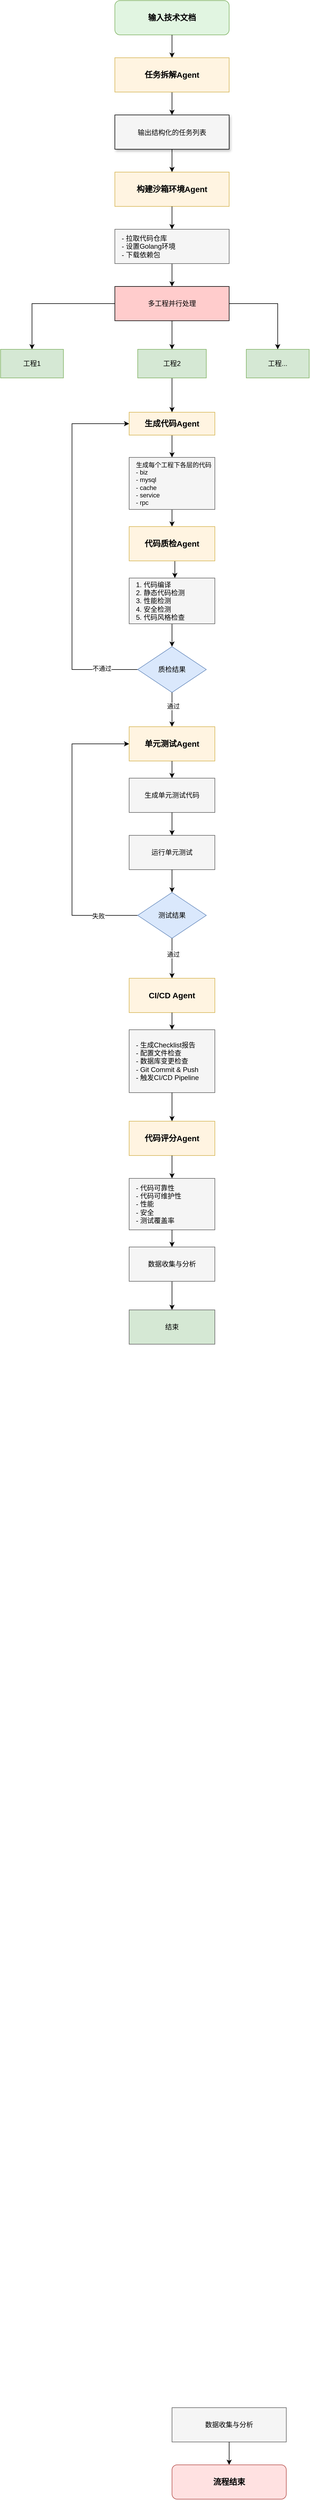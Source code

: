 <mxfile version="28.2.8">
  <diagram name="代码生成工作流" id="7xquBdebTUAmwGCTOpvD">
    <mxGraphModel dx="1850" dy="851" grid="1" gridSize="10" guides="1" tooltips="1" connect="1" arrows="1" fold="1" page="1" pageScale="1" pageWidth="827" pageHeight="1169" math="0" shadow="0">
      <root>
        <mxCell id="0" />
        <mxCell id="1" parent="0" />
        <mxCell id="7i-dKK6QnZqKv-kw0g70-29" value="输入技术文档" style="rounded=1;whiteSpace=wrap;html=1;fillColor=#e1f5e1;strokeColor=#82b366;fontSize=14;fontStyle=1;" parent="1" vertex="1">
          <mxGeometry x="700" y="200" width="200" height="60" as="geometry" />
        </mxCell>
        <mxCell id="7i-dKK6QnZqKv-kw0g70-144" value="" style="edgeStyle=orthogonalEdgeStyle;rounded=0;orthogonalLoop=1;jettySize=auto;html=1;" parent="1" source="7i-dKK6QnZqKv-kw0g70-30" target="7i-dKK6QnZqKv-kw0g70-143" edge="1">
          <mxGeometry relative="1" as="geometry" />
        </mxCell>
        <mxCell id="7i-dKK6QnZqKv-kw0g70-30" value="任务拆解Agent" style="rounded=0;whiteSpace=wrap;html=1;fillColor=#fff4e1;strokeColor=#d6b656;fontSize=14;fontStyle=1;" parent="1" vertex="1">
          <mxGeometry x="700" y="300" width="200" height="60" as="geometry" />
        </mxCell>
        <mxCell id="7i-dKK6QnZqKv-kw0g70-32" value="构建沙箱环境Agent" style="rounded=0;whiteSpace=wrap;html=1;fillColor=#fff4e1;strokeColor=#d6b656;fontSize=14;fontStyle=1;" parent="1" vertex="1">
          <mxGeometry x="700" y="500" width="200" height="60" as="geometry" />
        </mxCell>
        <mxCell id="7i-dKK6QnZqKv-kw0g70-92" value="" style="edgeStyle=orthogonalEdgeStyle;rounded=0;orthogonalLoop=1;jettySize=auto;html=1;" parent="1" source="7i-dKK6QnZqKv-kw0g70-33" edge="1">
          <mxGeometry relative="1" as="geometry">
            <mxPoint x="800" y="700" as="targetPoint" />
          </mxGeometry>
        </mxCell>
        <mxCell id="7i-dKK6QnZqKv-kw0g70-33" value="- 拉取代码仓库&lt;br&gt;- 设置Golang环境&lt;br&gt;- 下载依赖包" style="rounded=0;whiteSpace=wrap;html=1;fillColor=#f5f5f5;strokeColor=#666666;fontSize=12;align=left;spacingLeft=10;" parent="1" vertex="1">
          <mxGeometry x="700" y="600" width="200" height="60" as="geometry" />
        </mxCell>
        <mxCell id="7i-dKK6QnZqKv-kw0g70-54" value="数据收集与分析" style="rounded=0;whiteSpace=wrap;html=1;fillColor=#f5f5f5;strokeColor=#666666;fontSize=12;" parent="1" vertex="1">
          <mxGeometry x="800" y="4410" width="200" height="60" as="geometry" />
        </mxCell>
        <mxCell id="7i-dKK6QnZqKv-kw0g70-55" value="流程结束" style="rounded=1;whiteSpace=wrap;html=1;fillColor=#ffe1e1;strokeColor=#b85450;fontSize=14;fontStyle=1;" parent="1" vertex="1">
          <mxGeometry x="800" y="4510" width="200" height="60" as="geometry" />
        </mxCell>
        <mxCell id="7i-dKK6QnZqKv-kw0g70-56" parent="1" source="7i-dKK6QnZqKv-kw0g70-29" target="7i-dKK6QnZqKv-kw0g70-30" edge="1">
          <mxGeometry relative="1" as="geometry" />
        </mxCell>
        <mxCell id="7i-dKK6QnZqKv-kw0g70-58" parent="1" target="7i-dKK6QnZqKv-kw0g70-32" edge="1">
          <mxGeometry relative="1" as="geometry">
            <mxPoint x="800" y="440" as="sourcePoint" />
          </mxGeometry>
        </mxCell>
        <mxCell id="7i-dKK6QnZqKv-kw0g70-59" parent="1" source="7i-dKK6QnZqKv-kw0g70-32" target="7i-dKK6QnZqKv-kw0g70-33" edge="1">
          <mxGeometry relative="1" as="geometry" />
        </mxCell>
        <mxCell id="7i-dKK6QnZqKv-kw0g70-89" parent="1" source="7i-dKK6QnZqKv-kw0g70-54" target="7i-dKK6QnZqKv-kw0g70-55" edge="1">
          <mxGeometry relative="1" as="geometry" />
        </mxCell>
        <mxCell id="7i-dKK6QnZqKv-kw0g70-154" value="" style="edgeStyle=orthogonalEdgeStyle;rounded=0;orthogonalLoop=1;jettySize=auto;html=1;" parent="1" source="7i-dKK6QnZqKv-kw0g70-93" target="7i-dKK6QnZqKv-kw0g70-97" edge="1">
          <mxGeometry relative="1" as="geometry" />
        </mxCell>
        <mxCell id="7i-dKK6QnZqKv-kw0g70-93" value="生成代码Agent" style="rounded=0;whiteSpace=wrap;html=1;fillColor=#fff4e1;strokeColor=#d6b656;fontSize=14;fontStyle=1;" parent="1" vertex="1">
          <mxGeometry x="725" y="920" width="150" height="40" as="geometry" />
        </mxCell>
        <mxCell id="7i-dKK6QnZqKv-kw0g70-153" style="edgeStyle=orthogonalEdgeStyle;rounded=0;orthogonalLoop=1;jettySize=auto;html=1;exitX=0.5;exitY=1;exitDx=0;exitDy=0;entryX=0.5;entryY=0;entryDx=0;entryDy=0;" parent="1" source="7i-dKK6QnZqKv-kw0g70-94" target="7i-dKK6QnZqKv-kw0g70-93" edge="1">
          <mxGeometry relative="1" as="geometry" />
        </mxCell>
        <mxCell id="7i-dKK6QnZqKv-kw0g70-94" value="工程2" style="rounded=0;whiteSpace=wrap;html=1;fillColor=#d5e8d4;strokeColor=#82b366;fontSize=12;" parent="1" vertex="1">
          <mxGeometry x="740" y="810" width="120" height="50" as="geometry" />
        </mxCell>
        <mxCell id="7i-dKK6QnZqKv-kw0g70-130" value="" style="edgeStyle=orthogonalEdgeStyle;rounded=0;orthogonalLoop=1;jettySize=auto;html=1;" parent="1" source="7i-dKK6QnZqKv-kw0g70-97" target="7i-dKK6QnZqKv-kw0g70-98" edge="1">
          <mxGeometry relative="1" as="geometry" />
        </mxCell>
        <mxCell id="7i-dKK6QnZqKv-kw0g70-97" value="生成每个工程下各层的代码&lt;div&gt;- biz&lt;/div&gt;&lt;div&gt;- mysql&lt;/div&gt;&lt;div&gt;- cache&lt;/div&gt;&lt;div&gt;- service&lt;/div&gt;&lt;div&gt;- rpc&lt;/div&gt;" style="rounded=0;whiteSpace=wrap;html=1;fillColor=#f5f5f5;strokeColor=#666666;fontSize=11;align=left;spacingLeft=10;" parent="1" vertex="1">
          <mxGeometry x="725" y="999" width="150" height="91" as="geometry" />
        </mxCell>
        <mxCell id="7i-dKK6QnZqKv-kw0g70-131" value="" style="edgeStyle=orthogonalEdgeStyle;rounded=0;orthogonalLoop=1;jettySize=auto;html=1;" parent="1" source="7i-dKK6QnZqKv-kw0g70-98" target="7i-dKK6QnZqKv-kw0g70-99" edge="1">
          <mxGeometry relative="1" as="geometry">
            <Array as="points">
              <mxPoint x="805" y="1200" />
              <mxPoint x="805" y="1200" />
            </Array>
          </mxGeometry>
        </mxCell>
        <mxCell id="7i-dKK6QnZqKv-kw0g70-98" value="代码质检Agent" style="rounded=0;whiteSpace=wrap;html=1;fillColor=#fff4e1;strokeColor=#d6b656;fontSize=14;fontStyle=1;" parent="1" vertex="1">
          <mxGeometry x="725" y="1120" width="150" height="60" as="geometry" />
        </mxCell>
        <mxCell id="7i-dKK6QnZqKv-kw0g70-127" style="edgeStyle=orthogonalEdgeStyle;rounded=0;orthogonalLoop=1;jettySize=auto;html=1;entryX=0.5;entryY=0;entryDx=0;entryDy=0;exitX=0.5;exitY=1;exitDx=0;exitDy=0;" parent="1" source="7i-dKK6QnZqKv-kw0g70-99" target="7i-dKK6QnZqKv-kw0g70-101" edge="1">
          <mxGeometry relative="1" as="geometry" />
        </mxCell>
        <mxCell id="7i-dKK6QnZqKv-kw0g70-99" value="1. 代码编译&lt;br&gt;2. 静态代码检测&lt;br&gt;3. 性能检测&lt;br&gt;4. 安全检测&lt;br&gt;5. 代码风格检查" style="rounded=0;whiteSpace=wrap;html=1;fillColor=#f5f5f5;strokeColor=#666666;fontSize=12;align=left;spacingLeft=10;" parent="1" vertex="1">
          <mxGeometry x="725" y="1210" width="150" height="80" as="geometry" />
        </mxCell>
        <mxCell id="7i-dKK6QnZqKv-kw0g70-158" style="edgeStyle=orthogonalEdgeStyle;rounded=0;orthogonalLoop=1;jettySize=auto;html=1;exitX=0;exitY=0.5;exitDx=0;exitDy=0;entryX=0;entryY=0.5;entryDx=0;entryDy=0;" parent="1" source="7i-dKK6QnZqKv-kw0g70-101" target="7i-dKK6QnZqKv-kw0g70-93" edge="1">
          <mxGeometry relative="1" as="geometry">
            <Array as="points">
              <mxPoint x="625" y="1370" />
              <mxPoint x="625" y="940" />
            </Array>
          </mxGeometry>
        </mxCell>
        <mxCell id="7i-dKK6QnZqKv-kw0g70-159" value="不通过" style="edgeLabel;html=1;align=center;verticalAlign=middle;resizable=0;points=[];" parent="7i-dKK6QnZqKv-kw0g70-158" vertex="1" connectable="0">
          <mxGeometry x="-0.804" y="-2" relative="1" as="geometry">
            <mxPoint as="offset" />
          </mxGeometry>
        </mxCell>
        <mxCell id="7i-dKK6QnZqKv-kw0g70-101" value="质检结果" style="rhombus;whiteSpace=wrap;html=1;fillColor=#dae8fc;strokeColor=#6c8ebf;fontSize=12;" parent="1" vertex="1">
          <mxGeometry x="740" y="1330" width="120" height="80" as="geometry" />
        </mxCell>
        <mxCell id="7i-dKK6QnZqKv-kw0g70-103" value="单元测试Agent" style="rounded=0;whiteSpace=wrap;html=1;fillColor=#fff4e1;strokeColor=#d6b656;fontSize=14;fontStyle=1;" parent="1" vertex="1">
          <mxGeometry x="725" y="1470" width="150" height="60" as="geometry" />
        </mxCell>
        <mxCell id="7i-dKK6QnZqKv-kw0g70-104" value="生成单元测试代码" style="rounded=0;whiteSpace=wrap;html=1;fillColor=#f5f5f5;strokeColor=#666666;fontSize=12;" parent="1" vertex="1">
          <mxGeometry x="725" y="1560" width="150" height="60" as="geometry" />
        </mxCell>
        <mxCell id="7i-dKK6QnZqKv-kw0g70-105" value="运行单元测试" style="rounded=0;whiteSpace=wrap;html=1;fillColor=#f5f5f5;strokeColor=#666666;fontSize=12;" parent="1" vertex="1">
          <mxGeometry x="725" y="1660" width="150" height="60" as="geometry" />
        </mxCell>
        <mxCell id="7i-dKK6QnZqKv-kw0g70-150" style="edgeStyle=orthogonalEdgeStyle;rounded=0;orthogonalLoop=1;jettySize=auto;html=1;entryX=0;entryY=0.5;entryDx=0;entryDy=0;" parent="1" source="7i-dKK6QnZqKv-kw0g70-106" target="7i-dKK6QnZqKv-kw0g70-103" edge="1">
          <mxGeometry relative="1" as="geometry">
            <Array as="points">
              <mxPoint x="625" y="1800" />
              <mxPoint x="625" y="1500" />
            </Array>
          </mxGeometry>
        </mxCell>
        <mxCell id="7i-dKK6QnZqKv-kw0g70-106" value="测试结果" style="rhombus;whiteSpace=wrap;html=1;fillColor=#dae8fc;strokeColor=#6c8ebf;fontSize=12;" parent="1" vertex="1">
          <mxGeometry x="740" y="1760" width="120" height="80" as="geometry" />
        </mxCell>
        <mxCell id="7i-dKK6QnZqKv-kw0g70-107" value="CI/CD Agent" style="rounded=0;whiteSpace=wrap;html=1;fillColor=#fff4e1;strokeColor=#d6b656;fontSize=14;fontStyle=1;" parent="1" vertex="1">
          <mxGeometry x="725" y="1910" width="150" height="60" as="geometry" />
        </mxCell>
        <mxCell id="7i-dKK6QnZqKv-kw0g70-108" value="- 生成Checklist报告&lt;br&gt;- 配置文件检查&lt;br&gt;- 数据库变更检查&lt;br&gt;- Git Commit &amp;amp; Push&lt;br&gt;- 触发CI/CD Pipeline" style="rounded=0;whiteSpace=wrap;html=1;fillColor=#f5f5f5;strokeColor=#666666;fontSize=12;align=left;spacingLeft=10;" parent="1" vertex="1">
          <mxGeometry x="725" y="2000" width="150" height="110" as="geometry" />
        </mxCell>
        <mxCell id="7i-dKK6QnZqKv-kw0g70-109" value="代码评分Agent" style="rounded=0;whiteSpace=wrap;html=1;fillColor=#fff4e1;strokeColor=#d6b656;fontSize=14;fontStyle=1;" parent="1" vertex="1">
          <mxGeometry x="725" y="2160" width="150" height="60" as="geometry" />
        </mxCell>
        <mxCell id="7i-dKK6QnZqKv-kw0g70-110" value="- 代码可靠性&lt;br&gt;- 代码可维护性&lt;br&gt;- 性能&lt;br&gt;- 安全&lt;br&gt;- 测试覆盖率" style="rounded=0;whiteSpace=wrap;html=1;fillColor=#f5f5f5;strokeColor=#666666;fontSize=12;align=left;spacingLeft=10;" parent="1" vertex="1">
          <mxGeometry x="725" y="2260" width="150" height="90" as="geometry" />
        </mxCell>
        <mxCell id="ojRhYwykPZPLhRRzEG6r-12" value="" style="edgeStyle=orthogonalEdgeStyle;rounded=0;orthogonalLoop=1;jettySize=auto;html=1;" edge="1" parent="1" source="7i-dKK6QnZqKv-kw0g70-111" target="ojRhYwykPZPLhRRzEG6r-11">
          <mxGeometry relative="1" as="geometry" />
        </mxCell>
        <mxCell id="7i-dKK6QnZqKv-kw0g70-111" value="数据收集与分析" style="rounded=0;whiteSpace=wrap;html=1;fillColor=#f5f5f5;strokeColor=#666666;fontSize=12;" parent="1" vertex="1">
          <mxGeometry x="725" y="2380" width="150" height="60" as="geometry" />
        </mxCell>
        <mxCell id="7i-dKK6QnZqKv-kw0g70-114" parent="1" source="7i-dKK6QnZqKv-kw0g70-101" target="7i-dKK6QnZqKv-kw0g70-103" edge="1">
          <mxGeometry relative="1" as="geometry" />
        </mxCell>
        <mxCell id="7i-dKK6QnZqKv-kw0g70-115" value="通过" style="edgeLabel;html=1;align=center;verticalAlign=middle;resizable=0;points=[];" parent="1" source="7i-dKK6QnZqKv-kw0g70-101" target="7i-dKK6QnZqKv-kw0g70-103" edge="1">
          <mxGeometry x="-0.2" y="2" relative="1" as="geometry">
            <mxPoint as="offset" />
          </mxGeometry>
        </mxCell>
        <mxCell id="7i-dKK6QnZqKv-kw0g70-116" parent="1" source="7i-dKK6QnZqKv-kw0g70-103" target="7i-dKK6QnZqKv-kw0g70-104" edge="1">
          <mxGeometry relative="1" as="geometry" />
        </mxCell>
        <mxCell id="7i-dKK6QnZqKv-kw0g70-117" parent="1" source="7i-dKK6QnZqKv-kw0g70-104" target="7i-dKK6QnZqKv-kw0g70-105" edge="1">
          <mxGeometry relative="1" as="geometry" />
        </mxCell>
        <mxCell id="7i-dKK6QnZqKv-kw0g70-118" parent="1" source="7i-dKK6QnZqKv-kw0g70-105" target="7i-dKK6QnZqKv-kw0g70-106" edge="1">
          <mxGeometry relative="1" as="geometry" />
        </mxCell>
        <mxCell id="7i-dKK6QnZqKv-kw0g70-121" parent="1" source="7i-dKK6QnZqKv-kw0g70-106" target="7i-dKK6QnZqKv-kw0g70-107" edge="1">
          <mxGeometry relative="1" as="geometry" />
        </mxCell>
        <mxCell id="7i-dKK6QnZqKv-kw0g70-122" value="通过" style="edgeLabel;html=1;align=center;verticalAlign=middle;resizable=0;points=[];" parent="1" source="7i-dKK6QnZqKv-kw0g70-106" target="7i-dKK6QnZqKv-kw0g70-107" edge="1">
          <mxGeometry x="-0.2" y="2" relative="1" as="geometry">
            <mxPoint as="offset" />
          </mxGeometry>
        </mxCell>
        <mxCell id="7i-dKK6QnZqKv-kw0g70-123" parent="1" source="7i-dKK6QnZqKv-kw0g70-107" target="7i-dKK6QnZqKv-kw0g70-108" edge="1">
          <mxGeometry relative="1" as="geometry" />
        </mxCell>
        <mxCell id="7i-dKK6QnZqKv-kw0g70-124" parent="1" source="7i-dKK6QnZqKv-kw0g70-108" target="7i-dKK6QnZqKv-kw0g70-109" edge="1">
          <mxGeometry relative="1" as="geometry" />
        </mxCell>
        <mxCell id="7i-dKK6QnZqKv-kw0g70-125" parent="1" source="7i-dKK6QnZqKv-kw0g70-109" target="7i-dKK6QnZqKv-kw0g70-110" edge="1">
          <mxGeometry relative="1" as="geometry" />
        </mxCell>
        <mxCell id="7i-dKK6QnZqKv-kw0g70-126" parent="1" source="7i-dKK6QnZqKv-kw0g70-110" edge="1">
          <mxGeometry relative="1" as="geometry">
            <mxPoint x="800" y="2380" as="targetPoint" />
          </mxGeometry>
        </mxCell>
        <mxCell id="7i-dKK6QnZqKv-kw0g70-143" value="&lt;font style=&quot;font-size: 12px; font-weight: normal;&quot;&gt;输出结构化的任务列表&lt;/font&gt;" style="whiteSpace=wrap;html=1;fontSize=14;fillColor=#F5F5F5;strokeColor=#000000;rounded=0;fontStyle=1;shadow=1;" parent="1" vertex="1">
          <mxGeometry x="700" y="400" width="200" height="60" as="geometry" />
        </mxCell>
        <mxCell id="7i-dKK6QnZqKv-kw0g70-149" value="失败" style="edgeLabel;html=1;align=center;verticalAlign=middle;resizable=0;points=[];" parent="1" vertex="1" connectable="0">
          <mxGeometry x="675" y="1800" as="geometry">
            <mxPoint x="-4" y="1" as="offset" />
          </mxGeometry>
        </mxCell>
        <mxCell id="ojRhYwykPZPLhRRzEG6r-4" value="工程..." style="rounded=0;whiteSpace=wrap;html=1;fillColor=#d5e8d4;strokeColor=#82b366;fontSize=12;" vertex="1" parent="1">
          <mxGeometry x="930" y="810" width="110" height="50" as="geometry" />
        </mxCell>
        <mxCell id="ojRhYwykPZPLhRRzEG6r-6" style="edgeStyle=orthogonalEdgeStyle;rounded=0;orthogonalLoop=1;jettySize=auto;html=1;exitX=1;exitY=0.5;exitDx=0;exitDy=0;entryX=0.5;entryY=0;entryDx=0;entryDy=0;" edge="1" parent="1" source="ojRhYwykPZPLhRRzEG6r-5" target="ojRhYwykPZPLhRRzEG6r-4">
          <mxGeometry relative="1" as="geometry">
            <mxPoint x="1310" y="890" as="targetPoint" />
          </mxGeometry>
        </mxCell>
        <mxCell id="ojRhYwykPZPLhRRzEG6r-9" style="edgeStyle=orthogonalEdgeStyle;rounded=0;orthogonalLoop=1;jettySize=auto;html=1;exitX=0;exitY=0.5;exitDx=0;exitDy=0;entryX=0.5;entryY=0;entryDx=0;entryDy=0;" edge="1" parent="1" source="ojRhYwykPZPLhRRzEG6r-5" target="ojRhYwykPZPLhRRzEG6r-8">
          <mxGeometry relative="1" as="geometry" />
        </mxCell>
        <mxCell id="ojRhYwykPZPLhRRzEG6r-10" style="edgeStyle=orthogonalEdgeStyle;rounded=0;orthogonalLoop=1;jettySize=auto;html=1;exitX=0.5;exitY=1;exitDx=0;exitDy=0;entryX=0.5;entryY=0;entryDx=0;entryDy=0;" edge="1" parent="1" source="ojRhYwykPZPLhRRzEG6r-5" target="7i-dKK6QnZqKv-kw0g70-94">
          <mxGeometry relative="1" as="geometry" />
        </mxCell>
        <mxCell id="ojRhYwykPZPLhRRzEG6r-5" value="多工程并行处理" style="rounded=0;whiteSpace=wrap;html=1;fillColor=#FFCCCC;" vertex="1" parent="1">
          <mxGeometry x="700" y="700" width="200" height="60" as="geometry" />
        </mxCell>
        <mxCell id="ojRhYwykPZPLhRRzEG6r-8" value="工程1" style="rounded=0;whiteSpace=wrap;html=1;fillColor=#d5e8d4;strokeColor=#82b366;fontSize=12;" vertex="1" parent="1">
          <mxGeometry x="500" y="810" width="110" height="50" as="geometry" />
        </mxCell>
        <mxCell id="ojRhYwykPZPLhRRzEG6r-11" value="结束" style="rounded=0;whiteSpace=wrap;html=1;fillColor=#D5E8D4;strokeColor=#666666;fontSize=12;" vertex="1" parent="1">
          <mxGeometry x="725" y="2490" width="150" height="60" as="geometry" />
        </mxCell>
      </root>
    </mxGraphModel>
  </diagram>
</mxfile>

